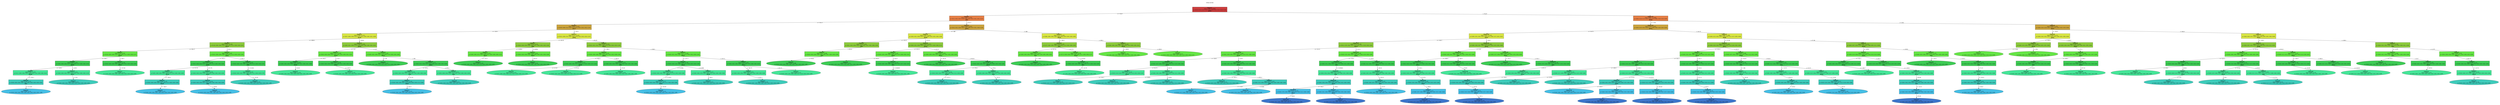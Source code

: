 digraph Tree {
splines=false;
graph [pad=".25", ranksep="0.5", nodesep="1"];
node [shape=rect, style="filled", color="black", fontname="helvetica",fillcolor="white"] ;
edge [fontname="helvetica"] ;
0 [label="mfeat-zernike", shape=plaintext];
0:s -> 1:n [style=invis];   
1 [label=<<b> Class=1 </b> <br/> error: 1.000, n=2000 <br/> p: (0.10, 0.10, 0.10, 0.10, 0.10, 0.10, 0.10, 0.10, 0.10, 0.10) <br/><b>att45</b>>, fillcolor="0.000 0.7 0.800", shape="rect"];
2 [label=<<b> Class=1 </b> <br/> error: 0.844, n=936 <br/> p: (0.21, 0.01, 0.07, 0.19, 0.08, 0.07, 0.15, 0.01, 0.01, 0.21) <br/><b>att6</b>>, fillcolor="0.060 0.7 0.900", shape="rect"];
1:s -> 2:n [label="<= 76.67"] ;
3 [label=<<b> Class=3 </b> <br/> error: 0.820, n=522 <br/> p: (0.05, 0.00, 0.12, 0.32, 0.14, 0.12, 0.07, 0.01, 0.01, 0.14) <br/><b>att37</b>>, fillcolor="0.120 0.7 0.800", shape="rect"];
2:s -> 3:n [label="<= 351.4"] ;
4 [label=<<b> Class=3 </b> <br/> error: 0.596, n=315 <br/> p: (0.07, 0.00, 0.00, 0.53, 0.21, 0.01, 0.09, 0.00, 0.01, 0.09) <br/><b>att36</b>>, fillcolor="0.180 0.7 0.900", shape="rect"];
3:s -> 4:n [label="<= 139.3"] ;
5 [label=<<b> Class=4 </b> <br/> error: 0.707, n=116 <br/> p: (0.18, 0.00, 0.00, 0.16, 0.28, 0.02, 0.12, 0.00, 0.00, 0.23) <br/><b>att33</b>>, fillcolor="0.240 0.7 0.800", shape="rect"];
4:s -> 5:n [label="<= 309.8"] ;
6 [label=<<b> Class=1 </b> <br/> error: 0.570, n=55 <br/> p: (0.36, 0.00, 0.00, 0.25, 0.00, 0.00, 0.11, 0.00, 0.00, 0.27) <br/><b>att19</b>>, fillcolor="0.300 0.7 0.900", shape="rect"];
5:s -> 6:n [label="<= 90.17"] ;
7 [label=<<b> Class=9 </b> <br/> error: 0.509, n=35 <br/> p: (0.06, 0.00, 0.00, 0.37, 0.00, 0.00, 0.14, 0.00, 0.00, 0.43) <br/><b>att29</b>>, fillcolor="0.360 0.7 0.800", shape="rect"];
6:s -> 7:n [label="<= 194.7"] ;
8 [label=<<b> Class=9 </b> <br/> error: 0.382, n=19 <br/> p: (0.11, 0.00, 0.00, 0.00, 0.00, 0.00, 0.26, 0.00, 0.00, 0.63) <br/><b>att28</b>>, fillcolor="0.420 0.7 0.900", shape="rect"];
7:s -> 8:n [label="<= 129.5"] ;
9 [label=<<b> Class=9 </b> <br/> error: 0.118, n=13 <br/> p: (0.08, 0.00, 0.00, 0.00, 0.00, 0.00, 0.00, 0.00, 0.00, 0.92) <br/><b>att1</b>>, fillcolor="0.480 0.7 0.800", shape="rect"];
8:s -> 9:n [label="<= 192.1"] ;
10 [label=<<b> Class=9 </b> <br/> error: 0.000, n=12 <br/> p: (0.00, 0.00, 0.00, 0.00, 0.00, 0.00, 0.00, 0.00, 0.00, 1.00) >, fillcolor="0.540 0.7 0.900", shape="oval"];
9:s -> 10:n [label="<= 0.1329"] ;
11 [label=<<b> Class=3 </b> <br/> error: 0.210, n=16 <br/> p: (0.00, 0.00, 0.00, 0.81, 0.00, 0.00, 0.00, 0.00, 0.00, 0.19) <br/><b>att27</b>>, fillcolor="0.420 0.7 0.900", shape="rect"];
7:s -> 11:n [label="> 129.5"] ;
12 [label=<<b> Class=3 </b> <br/> error: 0.000, n=13 <br/> p: (0.00, 0.00, 0.00, 1.00, 0.00, 0.00, 0.00, 0.00, 0.00, 0.00) >, fillcolor="0.480 0.7 0.800", shape="oval"];
11:s -> 12:n [label="> 17.82"] ;
13 [label=<<b> Class=1 </b> <br/> error: 0.171, n=20 <br/> p: (0.90, 0.00, 0.00, 0.05, 0.00, 0.00, 0.05, 0.00, 0.00, 0.00) <br/><b>att12</b>>, fillcolor="0.360 0.7 0.800", shape="rect"];
6:s -> 13:n [label="> 194.7"] ;
14 [label=<<b> Class=1 </b> <br/> error: 0.000, n=17 <br/> p: (1.00, 0.00, 0.00, 0.00, 0.00, 0.00, 0.00, 0.00, 0.00, 0.00) >, fillcolor="0.420 0.7 0.900", shape="oval"];
13:s -> 14:n [label="<= 87.84"] ;
15 [label=<<b> Class=4 </b> <br/> error: 0.566, n=61 <br/> p: (0.02, 0.00, 0.00, 0.08, 0.54, 0.03, 0.13, 0.00, 0.00, 0.20) <br/><b>att47</b>>, fillcolor="0.300 0.7 0.900", shape="rect"];
5:s -> 15:n [label="> 90.17"] ;
16 [label=<<b> Class=4 </b> <br/> error: 0.453, n=39 <br/> p: (0.03, 0.00, 0.00, 0.13, 0.67, 0.05, 0.13, 0.00, 0.00, 0.00) <br/><b>att46</b>>, fillcolor="0.360 0.7 0.800", shape="rect"];
15:s -> 16:n [label="<= 491.4"] ;
17 [label=<<b> Class=4 </b> <br/> error: 0.438, n=21 <br/> p: (0.05, 0.00, 0.00, 0.00, 0.62, 0.10, 0.24, 0.00, 0.00, 0.00) <br/><b>att19</b>>, fillcolor="0.420 0.7 0.900", shape="rect"];
16:s -> 17:n [label="<= 57.79"] ;
18 [label=<<b> Class=4 </b> <br/> error: 0.261, n=16 <br/> p: (0.06, 0.00, 0.00, 0.00, 0.81, 0.00, 0.12, 0.00, 0.00, 0.00) <br/><b>att18</b>>, fillcolor="0.480 0.7 0.800", shape="rect"];
17:s -> 18:n [label="<= 166.4"] ;
19 [label=<<b> Class=4 </b> <br/> error: 0.000, n=13 <br/> p: (0.00, 0.00, 0.00, 0.00, 1.00, 0.00, 0.00, 0.00, 0.00, 0.00) >, fillcolor="0.540 0.7 0.900", shape="oval"];
18:s -> 19:n [label="<= 160.7"] ;
20 [label=<<b> Class=4 </b> <br/> error: 0.257, n=18 <br/> p: (0.00, 0.00, 0.00, 0.28, 0.72, 0.00, 0.00, 0.00, 0.00, 0.00) <br/><b>att47</b>>, fillcolor="0.420 0.7 0.900", shape="rect"];
16:s -> 20:n [label="> 57.79"] ;
21 [label=<<b> Class=4 </b> <br/> error: 0.112, n=14 <br/> p: (0.00, 0.00, 0.00, 0.07, 0.93, 0.00, 0.00, 0.00, 0.00, 0.00) <br/><b>att6</b>>, fillcolor="0.480 0.7 0.800", shape="rect"];
20:s -> 21:n [label="> 418.1"] ;
22 [label=<<b> Class=4 </b> <br/> error: 0.000, n=13 <br/> p: (0.00, 0.00, 0.00, 0.00, 1.00, 0.00, 0.00, 0.00, 0.00, 0.00) >, fillcolor="0.540 0.7 0.900", shape="oval"];
21:s -> 22:n [label="> 229.8"] ;
23 [label=<<b> Class=9 </b> <br/> error: 0.420, n=22 <br/> p: (0.00, 0.00, 0.00, 0.00, 0.32, 0.00, 0.14, 0.00, 0.00, 0.55) <br/><b>att8</b>>, fillcolor="0.360 0.7 0.800", shape="rect"];
15:s -> 23:n [label="> 491.4"] ;
24 [label=<<b> Class=9 </b> <br/> error: 0.226, n=14 <br/> p: (0.00, 0.00, 0.00, 0.00, 0.00, 0.00, 0.21, 0.00, 0.00, 0.79) <br/><b>att3</b>>, fillcolor="0.420 0.7 0.900", shape="rect"];
23:s -> 24:n [label="<= 0.1021"] ;
25 [label=<<b> Class=9 </b> <br/> error: 0.000, n=10 <br/> p: (0.00, 0.00, 0.00, 0.00, 0.00, 0.00, 0.00, 0.00, 0.00, 1.00) >, fillcolor="0.480 0.7 0.800", shape="oval"];
24:s -> 25:n [label="<= 20.49"] ;
26 [label=<<b> Class=3 </b> <br/> error: 0.360, n=199 <br/> p: (0.00, 0.01, 0.00, 0.74, 0.16, 0.00, 0.08, 0.00, 0.02, 0.01) <br/><b>att24</b>>, fillcolor="0.240 0.7 0.800", shape="rect"];
4:s -> 26:n [label="> 309.8"] ;
27 [label=<<b> Class=3 </b> <br/> error: 0.155, n=145 <br/> p: (0.00, 0.00, 0.00, 0.92, 0.03, 0.00, 0.03, 0.00, 0.01, 0.01) <br/><b>att19</b>>, fillcolor="0.300 0.7 0.900", shape="rect"];
26:s -> 27:n [label="<= 137"] ;
28 [label=<<b> Class=3 </b> <br/> error: 0.040, n=127 <br/> p: (0.00, 0.00, 0.00, 0.98, 0.00, 0.00, 0.01, 0.00, 0.01, 0.00) <br/><b>att29</b>>, fillcolor="0.360 0.7 0.800", shape="rect"];
27:s -> 28:n [label="<= 142.7"] ;
29 [label=<<b> Class=3 </b> <br/> error: 0.000, n=125 <br/> p: (0.00, 0.00, 0.00, 1.00, 0.00, 0.00, 0.00, 0.00, 0.00, 0.00) >, fillcolor="0.420 0.7 0.900", shape="oval"];
28:s -> 29:n [label="> 9.633"] ;
30 [label=<<b> Class=3 </b> <br/> error: 0.511, n=18 <br/> p: (0.00, 0.00, 0.00, 0.50, 0.22, 0.00, 0.22, 0.00, 0.00, 0.06) <br/><b>att43</b>>, fillcolor="0.360 0.7 0.800", shape="rect"];
27:s -> 30:n [label="> 142.7"] ;
31 [label=<<b> Class=3 </b> <br/> error: 0.217, n=10 <br/> p: (0.00, 0.00, 0.00, 0.80, 0.20, 0.00, 0.00, 0.00, 0.00, 0.00) >, fillcolor="0.420 0.7 0.900", shape="oval"];
30:s -> 31:n [label="<= 325.9"] ;
32 [label=<<b> Class=4 </b> <br/> error: 0.518, n=54 <br/> p: (0.00, 0.02, 0.00, 0.24, 0.52, 0.00, 0.19, 0.00, 0.04, 0.00) <br/><b>att12</b>>, fillcolor="0.300 0.7 0.900", shape="rect"];
26:s -> 32:n [label="> 137"] ;
33 [label=<<b> Class=6 </b> <br/> error: 0.435, n=17 <br/> p: (0.00, 0.00, 0.00, 0.18, 0.29, 0.00, 0.53, 0.00, 0.00, 0.00) >, fillcolor="0.360 0.7 0.800", shape="oval"];
32:s -> 33:n [label="<= 98"] ;
34 [label=<<b> Class=4 </b> <br/> error: 0.435, n=37 <br/> p: (0.00, 0.03, 0.00, 0.27, 0.62, 0.00, 0.03, 0.00, 0.05, 0.00) <br/><b>att43</b>>, fillcolor="0.360 0.7 0.800", shape="rect"];
32:s -> 34:n [label="> 98"] ;
35 [label=<<b> Class=4 </b> <br/> error: 0.461, n=24 <br/> p: (0.00, 0.00, 0.00, 0.42, 0.46, 0.00, 0.04, 0.00, 0.08, 0.00) <br/><b>att4</b>>, fillcolor="0.420 0.7 0.900", shape="rect"];
34:s -> 35:n [label="<= 375.1"] ;
36 [label=<<b> Class=3 </b> <br/> error: 0.452, n=16 <br/> p: (0.00, 0.00, 0.00, 0.62, 0.19, 0.00, 0.06, 0.00, 0.12, 0.00) <br/><b>att42</b>>, fillcolor="0.480 0.7 0.800", shape="rect"];
35:s -> 36:n [label="> 43.76"] ;
37 [label=<<b> Class=3 </b> <br/> error: 0.246, n=12 <br/> p: (0.00, 0.00, 0.00, 0.83, 0.00, 0.00, 0.08, 0.00, 0.08, 0.00) >, fillcolor="0.540 0.7 0.900", shape="oval"];
36:s -> 37:n [label="> 224.3"] ;
38 [label=<<b> Class=4 </b> <br/> error: 0.118, n=13 <br/> p: (0.00, 0.08, 0.00, 0.00, 0.92, 0.00, 0.00, 0.00, 0.00, 0.00) <br/><b>att2</b>>, fillcolor="0.420 0.7 0.900", shape="rect"];
34:s -> 38:n [label="> 375.1"] ;
39 [label=<<b> Class=4 </b> <br/> error: 0.000, n=12 <br/> p: (0.00, 0.00, 0.00, 0.00, 1.00, 0.00, 0.00, 0.00, 0.00, 0.00) >, fillcolor="0.480 0.7 0.800", shape="oval"];
38:s -> 39:n [label="> 0.4613"] ;
40 [label=<<b> Class=2 </b> <br/> error: 0.711, n=207 <br/> p: (0.01, 0.00, 0.31, 0.01, 0.05, 0.30, 0.03, 0.02, 0.02, 0.23) <br/><b>att46</b>>, fillcolor="0.180 0.7 0.900", shape="rect"];
3:s -> 40:n [label="> 139.3"] ;
41 [label=<<b> Class=5 </b> <br/> error: 0.244, n=54 <br/> p: (0.00, 0.00, 0.04, 0.00, 0.02, 0.87, 0.00, 0.04, 0.00, 0.04) <br/><b>att8</b>>, fillcolor="0.240 0.7 0.800", shape="rect"];
40:s -> 41:n [label="<= 40.29"] ;
42 [label=<<b> Class=5 </b> <br/> error: 0.566, n=13 <br/> p: (0.00, 0.00, 0.15, 0.00, 0.08, 0.54, 0.00, 0.08, 0.00, 0.15) <br/><b>att12</b>>, fillcolor="0.300 0.7 0.900", shape="rect"];
41:s -> 42:n [label="<= 0.0816"] ;
43 [label=<<b> Class=5 </b> <br/> error: 0.348, n=10 <br/> p: (0.00, 0.00, 0.00, 0.00, 0.10, 0.70, 0.00, 0.00, 0.00, 0.20) >, fillcolor="0.360 0.7 0.800", shape="oval"];
42:s -> 43:n [label="<= 215.7"] ;
44 [label=<<b> Class=5 </b> <br/> error: 0.050, n=41 <br/> p: (0.00, 0.00, 0.00, 0.00, 0.00, 0.98, 0.00, 0.02, 0.00, 0.00) <br/><b>att23</b>>, fillcolor="0.300 0.7 0.900", shape="rect"];
41:s -> 44:n [label="> 0.0816"] ;
45 [label=<<b> Class=5 </b> <br/> error: 0.000, n=35 <br/> p: (0.00, 0.00, 0.00, 0.00, 0.00, 1.00, 0.00, 0.00, 0.00, 0.00) >, fillcolor="0.360 0.7 0.800", shape="oval"];
44:s -> 45:n [label="> 96.31"] ;
46 [label=<<b> Class=2 </b> <br/> error: 0.704, n=153 <br/> p: (0.02, 0.01, 0.41, 0.02, 0.06, 0.10, 0.05, 0.02, 0.03, 0.29) <br/><b>att37</b>>, fillcolor="0.240 0.7 0.800", shape="rect"];
40:s -> 46:n [label="> 40.29"] ;
47 [label=<<b> Class=9 </b> <br/> error: 0.633, n=52 <br/> p: (0.06, 0.00, 0.00, 0.06, 0.15, 0.06, 0.02, 0.02, 0.08, 0.56) <br/><b>att43</b>>, fillcolor="0.300 0.7 0.900", shape="rect"];
46:s -> 47:n [label="<= 196.5"] ;
48 [label=<<b> Class=4 </b> <br/> error: 0.749, n=27 <br/> p: (0.04, 0.00, 0.00, 0.11, 0.30, 0.11, 0.04, 0.00, 0.15, 0.26) <br/><b>att39</b>>, fillcolor="0.360 0.7 0.800", shape="rect"];
47:s -> 48:n [label="<= 465.9"] ;
49 [label=<<b> Class=9 </b> <br/> error: 0.578, n=14 <br/> p: (0.07, 0.00, 0.00, 0.00, 0.21, 0.07, 0.00, 0.00, 0.14, 0.50) >, fillcolor="0.420 0.7 0.900", shape="oval"];
48:s -> 49:n [label="<= 27.43"] ;
50 [label=<<b> Class=4 </b> <br/> error: 0.642, n=13 <br/> p: (0.00, 0.00, 0.00, 0.23, 0.38, 0.15, 0.08, 0.00, 0.15, 0.00) >, fillcolor="0.420 0.7 0.900", shape="oval"];
48:s -> 50:n [label="> 27.43"] ;
51 [label=<<b> Class=9 </b> <br/> error: 0.193, n=25 <br/> p: (0.08, 0.00, 0.00, 0.00, 0.00, 0.00, 0.00, 0.04, 0.00, 0.88) <br/><b>att5</b>>, fillcolor="0.360 0.7 0.800", shape="rect"];
47:s -> 51:n [label="> 465.9"] ;
52 [label=<<b> Class=9 </b> <br/> error: 0.000, n=20 <br/> p: (0.00, 0.00, 0.00, 0.00, 0.00, 0.00, 0.00, 0.00, 0.00, 1.00) >, fillcolor="0.420 0.7 0.900", shape="oval"];
51:s -> 52:n [label="> 35.03"] ;
53 [label=<<b> Class=2 </b> <br/> error: 0.511, n=101 <br/> p: (0.00, 0.01, 0.62, 0.00, 0.01, 0.12, 0.06, 0.02, 0.00, 0.16) <br/><b>att37</b>>, fillcolor="0.300 0.7 0.900", shape="rect"];
46:s -> 53:n [label="> 196.5"] ;
54 [label=<<b> Class=9 </b> <br/> error: 0.645, n=39 <br/> p: (0.00, 0.00, 0.26, 0.00, 0.03, 0.21, 0.08, 0.05, 0.00, 0.38) <br/><b>att14</b>>, fillcolor="0.360 0.7 0.800", shape="rect"];
53:s -> 54:n [label="<= 257.3"] ;
55 [label=<<b> Class=9 </b> <br/> error: 0.410, n=22 <br/> p: (0.00, 0.00, 0.00, 0.00, 0.00, 0.14, 0.14, 0.05, 0.00, 0.68) <br/><b>att14</b>>, fillcolor="0.420 0.7 0.900", shape="rect"];
54:s -> 55:n [label="<= 0.2466"] ;
56 [label=<<b> Class=9 </b> <br/> error: 0.157, n=17 <br/> p: (0.00, 0.00, 0.00, 0.00, 0.00, 0.00, 0.12, 0.00, 0.00, 0.88) <br/><b>att45</b>>, fillcolor="0.480 0.7 0.800", shape="rect"];
55:s -> 56:n [label="<= 0.1457"] ;
57 [label=<<b> Class=9 </b> <br/> error: 0.000, n=15 <br/> p: (0.00, 0.00, 0.00, 0.00, 0.00, 0.00, 0.00, 0.00, 0.00, 1.00) >, fillcolor="0.540 0.7 0.900", shape="oval"];
56:s -> 57:n [label="<= 60.94"] ;
58 [label=<<b> Class=2 </b> <br/> error: 0.437, n=17 <br/> p: (0.00, 0.00, 0.59, 0.00, 0.06, 0.29, 0.00, 0.06, 0.00, 0.00) <br/><b>att36</b>>, fillcolor="0.420 0.7 0.900", shape="rect"];
54:s -> 58:n [label="> 0.2466"] ;
59 [label=<<b> Class=2 </b> <br/> error: 0.132, n=11 <br/> p: (0.00, 0.00, 0.91, 0.00, 0.09, 0.00, 0.00, 0.00, 0.00, 0.00) >, fillcolor="0.480 0.7 0.800", shape="oval"];
58:s -> 59:n [label="> 266.1"] ;
60 [label=<<b> Class=2 </b> <br/> error: 0.256, n=62 <br/> p: (0.00, 0.02, 0.85, 0.00, 0.00, 0.06, 0.05, 0.00, 0.00, 0.02) <br/><b>att13</b>>, fillcolor="0.360 0.7 0.800", shape="rect"];
53:s -> 60:n [label="> 257.3"] ;
61 [label=<<b> Class=2 </b> <br/> error: 0.084, n=51 <br/> p: (0.00, 0.00, 0.96, 0.00, 0.00, 0.02, 0.02, 0.00, 0.00, 0.00) <br/><b>att43</b>>, fillcolor="0.420 0.7 0.900", shape="rect"];
60:s -> 61:n [label="<= 83.73"] ;
62 [label=<<b> Class=2 </b> <br/> error: 0.000, n=45 <br/> p: (0.00, 0.00, 1.00, 0.00, 0.00, 0.00, 0.00, 0.00, 0.00, 0.00) >, fillcolor="0.480 0.7 0.800", shape="oval"];
61:s -> 62:n [label="> 491.3"] ;
63 [label=<<b> Class=2 </b> <br/> error: 0.638, n=11 <br/> p: (0.00, 0.09, 0.36, 0.00, 0.00, 0.27, 0.18, 0.00, 0.00, 0.09) >, fillcolor="0.420 0.7 0.900", shape="oval"];
60:s -> 63:n [label="> 83.73"] ;
64 [label=<<b> Class=1 </b> <br/> error: 0.550, n=414 <br/> p: (0.42, 0.01, 0.00, 0.01, 0.00, 0.00, 0.24, 0.01, 0.00, 0.29) <br/><b>att19</b>>, fillcolor="0.120 0.7 0.800", shape="rect"];
2:s -> 64:n [label="> 351.4"] ;
65 [label=<<b> Class=9 </b> <br/> error: 0.465, n=212 <br/> p: (0.00, 0.01, 0.00, 0.03, 0.01, 0.00, 0.43, 0.03, 0.00, 0.48) <br/><b>att28</b>>, fillcolor="0.180 0.7 0.900", shape="rect"];
64:s -> 65:n [label="<= 188"] ;
66 [label=<<b> Class=9 </b> <br/> error: 0.139, n=95 <br/> p: (0.01, 0.02, 0.00, 0.00, 0.00, 0.00, 0.01, 0.02, 0.00, 0.94) <br/><b>att5</b>>, fillcolor="0.240 0.7 0.800", shape="rect"];
65:s -> 66:n [label="<= 151.9"] ;
67 [label=<<b> Class=9 </b> <br/> error: 0.027, n=89 <br/> p: (0.00, 0.00, 0.00, 0.00, 0.00, 0.00, 0.01, 0.00, 0.00, 0.99) <br/><b>att5</b>>, fillcolor="0.300 0.7 0.900", shape="rect"];
66:s -> 67:n [label="> 58.52"] ;
68 [label=<<b> Class=9 </b> <br/> error: 0.000, n=88 <br/> p: (0.00, 0.00, 0.00, 0.00, 0.00, 0.00, 0.00, 0.00, 0.00, 1.00) >, fillcolor="0.360 0.7 0.800", shape="oval"];
67:s -> 68:n [label="> 74.46"] ;
69 [label=<<b> Class=6 </b> <br/> error: 0.376, n=117 <br/> p: (0.00, 0.01, 0.00, 0.05, 0.02, 0.01, 0.77, 0.03, 0.00, 0.11) <br/><b>att18</b>>, fillcolor="0.240 0.7 0.800", shape="rect"];
65:s -> 69:n [label="> 151.9"] ;
70 [label=<<b> Class=9 </b> <br/> error: 0.584, n=25 <br/> p: (0.00, 0.04, 0.00, 0.04, 0.08, 0.00, 0.24, 0.08, 0.00, 0.52) <br/><b>att43</b>>, fillcolor="0.300 0.7 0.900", shape="rect"];
69:s -> 70:n [label="<= 221.9"] ;
71 [label=<<b> Class=6 </b> <br/> error: 0.562, n=11 <br/> p: (0.00, 0.09, 0.00, 0.09, 0.18, 0.00, 0.55, 0.09, 0.00, 0.00) >, fillcolor="0.360 0.7 0.800", shape="oval"];
70:s -> 71:n [label="<= 432.6"] ;
72 [label=<<b> Class=9 </b> <br/> error: 0.112, n=14 <br/> p: (0.00, 0.00, 0.00, 0.00, 0.00, 0.00, 0.00, 0.07, 0.00, 0.93) <br/><b>att1</b>>, fillcolor="0.360 0.7 0.800", shape="rect"];
70:s -> 72:n [label="> 432.6"] ;
73 [label=<<b> Class=9 </b> <br/> error: 0.000, n=13 <br/> p: (0.00, 0.00, 0.00, 0.00, 0.00, 0.00, 0.00, 0.00, 0.00, 1.00) >, fillcolor="0.420 0.7 0.900", shape="oval"];
72:s -> 73:n [label="<= 0.08285"] ;
74 [label=<<b> Class=6 </b> <br/> error: 0.162, n=92 <br/> p: (0.00, 0.00, 0.00, 0.05, 0.00, 0.01, 0.91, 0.02, 0.00, 0.00) <br/><b>att12</b>>, fillcolor="0.300 0.7 0.900", shape="rect"];
69:s -> 74:n [label="> 221.9"] ;
75 [label=<<b> Class=6 </b> <br/> error: 0.000, n=52 <br/> p: (0.00, 0.00, 0.00, 0.00, 0.00, 0.00, 1.00, 0.00, 0.00, 0.00) >, fillcolor="0.360 0.7 0.800", shape="oval"];
74:s -> 75:n [label="<= 58.16"] ;
76 [label=<<b> Class=6 </b> <br/> error: 0.296, n=40 <br/> p: (0.00, 0.00, 0.00, 0.12, 0.00, 0.03, 0.80, 0.05, 0.00, 0.00) <br/><b>att18</b>>, fillcolor="0.360 0.7 0.800", shape="rect"];
74:s -> 76:n [label="> 58.16"] ;
77 [label=<<b> Class=6 </b> <br/> error: 0.411, n=16 <br/> p: (0.00, 0.00, 0.00, 0.31, 0.00, 0.00, 0.56, 0.12, 0.00, 0.00) <br/><b>att28</b>>, fillcolor="0.420 0.7 0.900", shape="rect"];
76:s -> 77:n [label="<= 276.1"] ;
78 [label=<<b> Class=6 </b> <br/> error: 0.206, n=11 <br/> p: (0.00, 0.00, 0.00, 0.00, 0.00, 0.00, 0.82, 0.18, 0.00, 0.00) >, fillcolor="0.480 0.7 0.800", shape="oval"];
77:s -> 78:n [label="<= 227.3"] ;
79 [label=<<b> Class=6 </b> <br/> error: 0.075, n=24 <br/> p: (0.00, 0.00, 0.00, 0.00, 0.00, 0.04, 0.96, 0.00, 0.00, 0.00) <br/><b>att6</b>>, fillcolor="0.420 0.7 0.900", shape="rect"];
76:s -> 79:n [label="> 276.1"] ;
80 [label=<<b> Class=6 </b> <br/> error: 0.000, n=23 <br/> p: (0.00, 0.00, 0.00, 0.00, 0.00, 0.00, 1.00, 0.00, 0.00, 0.00) >, fillcolor="0.480 0.7 0.800", shape="oval"];
79:s -> 80:n [label="> 357.4"] ;
81 [label=<<b> Class=1 </b> <br/> error: 0.213, n=202 <br/> p: (0.86, 0.00, 0.00, 0.00, 0.00, 0.00, 0.04, 0.00, 0.00, 0.09) <br/><b>att29</b>>, fillcolor="0.180 0.7 0.900", shape="rect"];
64:s -> 81:n [label="> 188"] ;
82 [label=<<b> Class=9 </b> <br/> error: 0.433, n=35 <br/> p: (0.37, 0.00, 0.00, 0.00, 0.00, 0.00, 0.14, 0.00, 0.00, 0.49) <br/><b>att7</b>>, fillcolor="0.240 0.7 0.800", shape="rect"];
81:s -> 82:n [label="<= 300.2"] ;
83 [label=<<b> Class=9 </b> <br/> error: 0.202, n=17 <br/> p: (0.00, 0.00, 0.00, 0.00, 0.00, 0.00, 0.18, 0.00, 0.00, 0.82) <br/><b>att2</b>>, fillcolor="0.300 0.7 0.900", shape="rect"];
82:s -> 83:n [label="<= 87.35"] ;
84 [label=<<b> Class=9 </b> <br/> error: 0.000, n=14 <br/> p: (0.00, 0.00, 0.00, 0.00, 0.00, 0.00, 0.00, 0.00, 0.00, 1.00) >, fillcolor="0.360 0.7 0.800", shape="oval"];
83:s -> 84:n [label="<= 1.909"] ;
85 [label=<<b> Class=1 </b> <br/> error: 0.338, n=18 <br/> p: (0.72, 0.00, 0.00, 0.00, 0.00, 0.00, 0.11, 0.00, 0.00, 0.17) <br/><b>att34</b>>, fillcolor="0.300 0.7 0.900", shape="rect"];
82:s -> 85:n [label="> 87.35"] ;
86 [label=<<b> Class=1 </b> <br/> error: 0.178, n=14 <br/> p: (0.86, 0.00, 0.00, 0.00, 0.00, 0.00, 0.14, 0.00, 0.00, 0.00) <br/><b>att3</b>>, fillcolor="0.360 0.7 0.800", shape="rect"];
85:s -> 86:n [label="> 0.9191"] ;
87 [label=<<b> Class=1 </b> <br/> error: 0.000, n=12 <br/> p: (1.00, 0.00, 0.00, 0.00, 0.00, 0.00, 0.00, 0.00, 0.00, 0.00) >, fillcolor="0.420 0.7 0.900", shape="oval"];
86:s -> 87:n [label="<= 23.79"] ;
88 [label=<<b> Class=1 </b> <br/> error: 0.077, n=167 <br/> p: (0.96, 0.00, 0.00, 0.00, 0.00, 0.00, 0.02, 0.00, 0.00, 0.01) <br/><b>att24</b>>, fillcolor="0.240 0.7 0.800", shape="rect"];
81:s -> 88:n [label="> 300.2"] ;
89 [label=<<b> Class=1 </b> <br/> error: 0.000, n=150 <br/> p: (1.00, 0.00, 0.00, 0.00, 0.00, 0.00, 0.00, 0.00, 0.00, 0.00) >, fillcolor="0.300 0.7 0.900", shape="oval"];
88:s -> 89:n [label="<= 109.8"] ;
90 [label=<<b> Class=1 </b> <br/> error: 0.380, n=17 <br/> p: (0.65, 0.00, 0.00, 0.00, 0.00, 0.00, 0.24, 0.00, 0.00, 0.12) >, fillcolor="0.300 0.7 0.900", shape="oval"];
88:s -> 90:n [label="> 109.8"] ;
91 [label=<<b> Class=10 </b> <br/> error: 0.862, n=1064 <br/> p: (0.00, 0.18, 0.13, 0.02, 0.12, 0.13, 0.06, 0.18, 0.18, 0.00) <br/><b>att38</b>>, fillcolor="0.060 0.7 0.900", shape="rect"];
1:s -> 91:n [label="> 76.67"] ;
92 [label=<<b> Class=10 </b> <br/> error: 0.774, n=633 <br/> p: (0.00, 0.29, 0.02, 0.03, 0.17, 0.08, 0.08, 0.28, 0.04, 0.00) <br/><b>att35</b>>, fillcolor="0.120 0.7 0.800", shape="rect"];
91:s -> 92:n [label="<= 5.361"] ;
93 [label=<<b> Class=10 </b> <br/> error: 0.631, n=333 <br/> p: (0.00, 0.41, 0.02, 0.03, 0.06, 0.01, 0.06, 0.37, 0.03, 0.01) <br/><b>att45</b>>, fillcolor="0.180 0.7 0.900", shape="rect"];
92:s -> 93:n [label="<= 34.75"] ;
94 [label=<<b> Class=10 </b> <br/> error: 0.711, n=150 <br/> p: (0.01, 0.35, 0.02, 0.07, 0.12, 0.01, 0.11, 0.30, 0.00, 0.02) <br/><b>att33</b>>, fillcolor="0.240 0.7 0.800", shape="rect"];
93:s -> 94:n [label="<= 126.7"] ;
95 [label=<<b> Class=10 </b> <br/> error: 0.662, n=85 <br/> p: (0.01, 0.34, 0.02, 0.09, 0.00, 0.00, 0.19, 0.31, 0.00, 0.04) <br/><b>att24</b>>, fillcolor="0.300 0.7 0.900", shape="rect"];
94:s -> 95:n [label="<= 111.4"] ;
96 [label=<<b> Class=6 </b> <br/> error: 0.725, n=49 <br/> p: (0.02, 0.27, 0.04, 0.16, 0.00, 0.00, 0.31, 0.14, 0.00, 0.06) <br/><b>att45</b>>, fillcolor="0.360 0.7 0.800", shape="rect"];
95:s -> 96:n [label="<= 139.5"] ;
97 [label=<<b> Class=3 </b> <br/> error: 0.761, n=21 <br/> p: (0.05, 0.14, 0.10, 0.33, 0.00, 0.00, 0.19, 0.05, 0.00, 0.14) <br/><b>att19</b>>, fillcolor="0.420 0.7 0.900", shape="rect"];
96:s -> 97:n [label="<= 92.75"] ;
98 [label=<<b> Class=3 </b> <br/> error: 0.606, n=15 <br/> p: (0.00, 0.20, 0.13, 0.47, 0.00, 0.00, 0.00, 0.07, 0.00, 0.13) >, fillcolor="0.480 0.7 0.800", shape="oval"];
97:s -> 98:n [label="<= 116.7"] ;
99 [label=<<b> Class=6 </b> <br/> error: 0.514, n=28 <br/> p: (0.00, 0.36, 0.00, 0.04, 0.00, 0.00, 0.39, 0.21, 0.00, 0.00) <br/><b>att3</b>>, fillcolor="0.420 0.7 0.900", shape="rect"];
96:s -> 99:n [label="> 92.75"] ;
100 [label=<<b> Class=10 </b> <br/> error: 0.292, n=10 <br/> p: (0.00, 0.60, 0.00, 0.00, 0.00, 0.00, 0.00, 0.40, 0.00, 0.00) >, fillcolor="0.480 0.7 0.800", shape="oval"];
99:s -> 100:n [label="<= 9.852"] ;
101 [label=<<b> Class=6 </b> <br/> error: 0.452, n=18 <br/> p: (0.00, 0.22, 0.00, 0.06, 0.00, 0.00, 0.61, 0.11, 0.00, 0.00) >, fillcolor="0.480 0.7 0.800", shape="oval"];
99:s -> 101:n [label="> 9.852"] ;
102 [label=<<b> Class=7 </b> <br/> error: 0.346, n=36 <br/> p: (0.00, 0.44, 0.00, 0.00, 0.00, 0.00, 0.03, 0.53, 0.00, 0.00) <br/><b>att10</b>>, fillcolor="0.360 0.7 0.800", shape="rect"];
95:s -> 102:n [label="> 139.5"] ;
103 [label=<<b> Class=7 </b> <br/> error: 0.299, n=35 <br/> p: (0.00, 0.46, 0.00, 0.00, 0.00, 0.00, 0.00, 0.54, 0.00, 0.00) <br/><b>att6</b>>, fillcolor="0.420 0.7 0.900", shape="rect"];
102:s -> 103:n [label="> 8.122"] ;
104 [label=<<b> Class=10 </b> <br/> error: 0.268, n=13 <br/> p: (0.00, 0.69, 0.00, 0.00, 0.00, 0.00, 0.00, 0.31, 0.00, 0.00) >, fillcolor="0.480 0.7 0.800", shape="oval"];
103:s -> 104:n [label="<= 301.2"] ;
105 [label=<<b> Class=7 </b> <br/> error: 0.272, n=22 <br/> p: (0.00, 0.32, 0.00, 0.00, 0.00, 0.00, 0.00, 0.68, 0.00, 0.00) <br/><b>att9</b>>, fillcolor="0.480 0.7 0.800", shape="rect"];
103:s -> 105:n [label="> 301.2"] ;
106 [label=<<b> Class=7 </b> <br/> error: 0.196, n=12 <br/> p: (0.00, 0.17, 0.00, 0.00, 0.00, 0.00, 0.00, 0.83, 0.00, 0.00) >, fillcolor="0.540 0.7 0.900", shape="oval"];
105:s -> 106:n [label="<= 2.026"] ;
107 [label=<<b> Class=10 </b> <br/> error: 0.301, n=10 <br/> p: (0.00, 0.50, 0.00, 0.00, 0.00, 0.00, 0.00, 0.50, 0.00, 0.00) >, fillcolor="0.540 0.7 0.900", shape="oval"];
105:s -> 107:n [label="> 2.026"] ;
108 [label=<<b> Class=10 </b> <br/> error: 0.588, n=65 <br/> p: (0.00, 0.35, 0.02, 0.05, 0.28, 0.02, 0.00, 0.29, 0.00, 0.00) <br/><b>att42</b>>, fillcolor="0.300 0.7 0.900", shape="rect"];
94:s -> 108:n [label="> 111.4"] ;
109 [label=<<b> Class=10 </b> <br/> error: 0.414, n=39 <br/> p: (0.00, 0.51, 0.00, 0.00, 0.05, 0.03, 0.00, 0.41, 0.00, 0.00) <br/><b>att1</b>>, fillcolor="0.360 0.7 0.800", shape="rect"];
108:s -> 109:n [label="<= 178.4"] ;
110 [label=<<b> Class=10 </b> <br/> error: 0.347, n=32 <br/> p: (0.00, 0.56, 0.00, 0.00, 0.00, 0.03, 0.00, 0.41, 0.00, 0.00) <br/><b>att6</b>>, fillcolor="0.420 0.7 0.900", shape="rect"];
109:s -> 110:n [label="<= 0.04663"] ;
111 [label=<<b> Class=10 </b> <br/> error: 0.295, n=31 <br/> p: (0.00, 0.58, 0.00, 0.00, 0.00, 0.00, 0.00, 0.42, 0.00, 0.00) <br/><b>att33</b>>, fillcolor="0.480 0.7 0.800", shape="rect"];
110:s -> 111:n [label="> 110"] ;
112 [label=<<b> Class=10 </b> <br/> error: 0.226, n=14 <br/> p: (0.00, 0.79, 0.00, 0.00, 0.00, 0.00, 0.00, 0.21, 0.00, 0.00) <br/><b>att37</b>>, fillcolor="0.540 0.7 0.900", shape="rect"];
111:s -> 112:n [label="<= 140.2"] ;
113 [label=<<b> Class=10 </b> <br/> error: 0.132, n=11 <br/> p: (0.00, 0.91, 0.00, 0.00, 0.00, 0.00, 0.00, 0.09, 0.00, 0.00) >, fillcolor="0.600 0.7 0.800", shape="oval"];
112:s -> 113:n [label="> 38.84"] ;
114 [label=<<b> Class=7 </b> <br/> error: 0.294, n=17 <br/> p: (0.00, 0.41, 0.00, 0.00, 0.00, 0.00, 0.00, 0.59, 0.00, 0.00) <br/><b>att35</b>>, fillcolor="0.540 0.7 0.900", shape="rect"];
111:s -> 114:n [label="> 140.2"] ;
115 [label=<<b> Class=7 </b> <br/> error: 0.276, n=15 <br/> p: (0.00, 0.33, 0.00, 0.00, 0.00, 0.00, 0.00, 0.67, 0.00, 0.00) >, fillcolor="0.600 0.7 0.800", shape="oval"];
114:s -> 115:n [label="> 23.11"] ;
116 [label=<<b> Class=4 </b> <br/> error: 0.509, n=26 <br/> p: (0.00, 0.12, 0.04, 0.12, 0.62, 0.00, 0.00, 0.12, 0.00, 0.00) <br/><b>att17</b>>, fillcolor="0.360 0.7 0.800", shape="rect"];
108:s -> 116:n [label="> 178.4"] ;
117 [label=<<b> Class=4 </b> <br/> error: 0.308, n=20 <br/> p: (0.00, 0.05, 0.05, 0.10, 0.80, 0.00, 0.00, 0.00, 0.00, 0.00) <br/><b>att19</b>>, fillcolor="0.420 0.7 0.900", shape="rect"];
116:s -> 117:n [label="> 36.51"] ;
118 [label=<<b> Class=4 </b> <br/> error: 0.106, n=15 <br/> p: (0.00, 0.00, 0.07, 0.00, 0.93, 0.00, 0.00, 0.00, 0.00, 0.00) <br/><b>att3</b>>, fillcolor="0.480 0.7 0.800", shape="rect"];
117:s -> 118:n [label="> 49.19"] ;
119 [label=<<b> Class=4 </b> <br/> error: 0.000, n=14 <br/> p: (0.00, 0.00, 0.00, 0.00, 1.00, 0.00, 0.00, 0.00, 0.00, 0.00) >, fillcolor="0.540 0.7 0.900", shape="oval"];
118:s -> 119:n [label="> 25.57"] ;
120 [label=<<b> Class=10 </b> <br/> error: 0.478, n=183 <br/> p: (0.00, 0.46, 0.01, 0.00, 0.01, 0.02, 0.02, 0.43, 0.05, 0.00) <br/><b>att34</b>>, fillcolor="0.240 0.7 0.800", shape="rect"];
93:s -> 120:n [label="> 126.7"] ;
121 [label=<<b> Class=10 </b> <br/> error: 0.399, n=142 <br/> p: (0.00, 0.49, 0.01, 0.00, 0.00, 0.02, 0.01, 0.46, 0.01, 0.00) <br/><b>att6</b>>, fillcolor="0.300 0.7 0.900", shape="rect"];
120:s -> 121:n [label="<= 2.97"] ;
122 [label=<<b> Class=10 </b> <br/> error: 0.573, n=25 <br/> p: (0.00, 0.40, 0.08, 0.00, 0.00, 0.12, 0.00, 0.36, 0.04, 0.00) <br/><b>att12</b>>, fillcolor="0.360 0.7 0.800", shape="rect"];
121:s -> 122:n [label="<= 180.9"] ;
123 [label=<<b> Class=10 </b> <br/> error: 0.437, n=21 <br/> p: (0.00, 0.48, 0.05, 0.00, 0.00, 0.00, 0.00, 0.43, 0.05, 0.00) <br/><b>att10</b>>, fillcolor="0.420 0.7 0.900", shape="rect"];
122:s -> 123:n [label="> 132.1"] ;
124 [label=<<b> Class=10 </b> <br/> error: 0.372, n=20 <br/> p: (0.00, 0.50, 0.00, 0.00, 0.00, 0.00, 0.00, 0.45, 0.05, 0.00) <br/><b>att47</b>>, fillcolor="0.480 0.7 0.800", shape="rect"];
123:s -> 124:n [label="> 8.373"] ;
125 [label=<<b> Class=7 </b> <br/> error: 0.300, n=17 <br/> p: (0.00, 0.47, 0.00, 0.00, 0.00, 0.00, 0.00, 0.53, 0.00, 0.00) <br/><b>att40</b>>, fillcolor="0.540 0.7 0.900", shape="rect"];
124:s -> 125:n [label="> 408.2"] ;
126 [label=<<b> Class=10 </b> <br/> error: 0.297, n=14 <br/> p: (0.00, 0.57, 0.00, 0.00, 0.00, 0.00, 0.00, 0.43, 0.00, 0.00) >, fillcolor="0.600 0.7 0.800", shape="oval"];
125:s -> 126:n [label="<= 215.4"] ;
127 [label=<<b> Class=10 </b> <br/> error: 0.320, n=117 <br/> p: (0.00, 0.51, 0.00, 0.00, 0.00, 0.00, 0.01, 0.48, 0.00, 0.00) <br/><b>att28</b>>, fillcolor="0.360 0.7 0.800", shape="rect"];
121:s -> 127:n [label="> 180.9"] ;
128 [label=<<b> Class=10 </b> <br/> error: 0.301, n=116 <br/> p: (0.00, 0.52, 0.00, 0.00, 0.00, 0.00, 0.00, 0.48, 0.00, 0.00) >, fillcolor="0.420 0.7 0.900", shape="oval"];
127:s -> 128:n [label="> 78.93"] ;
129 [label=<<b> Class=10 </b> <br/> error: 0.586, n=41 <br/> p: (0.00, 0.37, 0.00, 0.00, 0.05, 0.00, 0.05, 0.34, 0.20, 0.00) <br/><b>att43</b>>, fillcolor="0.300 0.7 0.900", shape="rect"];
120:s -> 129:n [label="> 2.97"] ;
130 [label=<<b> Class=8 </b> <br/> error: 0.402, n=13 <br/> p: (0.00, 0.23, 0.00, 0.00, 0.00, 0.00, 0.00, 0.15, 0.62, 0.00) >, fillcolor="0.360 0.7 0.800", shape="oval"];
129:s -> 130:n [label="<= 353.7"] ;
131 [label=<<b> Class=10 </b> <br/> error: 0.479, n=28 <br/> p: (0.00, 0.43, 0.00, 0.00, 0.07, 0.00, 0.07, 0.43, 0.00, 0.00) <br/><b>att4</b>>, fillcolor="0.360 0.7 0.800", shape="rect"];
129:s -> 131:n [label="> 353.7"] ;
132 [label=<<b> Class=10 </b> <br/> error: 0.396, n=26 <br/> p: (0.00, 0.46, 0.00, 0.00, 0.00, 0.00, 0.08, 0.46, 0.00, 0.00) <br/><b>att37</b>>, fillcolor="0.420 0.7 0.900", shape="rect"];
131:s -> 132:n [label="> 87.17"] ;
133 [label=<<b> Class=10 </b> <br/> error: 0.301, n=24 <br/> p: (0.00, 0.50, 0.00, 0.00, 0.00, 0.00, 0.00, 0.50, 0.00, 0.00) <br/><b>att19</b>>, fillcolor="0.480 0.7 0.800", shape="rect"];
132:s -> 133:n [label="<= 129.7"] ;
134 [label=<<b> Class=7 </b> <br/> error: 0.297, n=21 <br/> p: (0.00, 0.43, 0.00, 0.00, 0.00, 0.00, 0.00, 0.57, 0.00, 0.00) <br/><b>att18</b>>, fillcolor="0.540 0.7 0.900", shape="rect"];
133:s -> 134:n [label="> 34.53"] ;
135 [label=<<b> Class=10 </b> <br/> error: 0.301, n=18 <br/> p: (0.00, 0.50, 0.00, 0.00, 0.00, 0.00, 0.00, 0.50, 0.00, 0.00) >, fillcolor="0.600 0.7 0.800", shape="oval"];
134:s -> 135:n [label="> 107.2"] ;
136 [label=<<b> Class=4 </b> <br/> error: 0.802, n=300 <br/> p: (0.00, 0.15, 0.02, 0.04, 0.29, 0.16, 0.11, 0.17, 0.05, 0.00) <br/><b>att46</b>>, fillcolor="0.180 0.7 0.900", shape="rect"];
92:s -> 136:n [label="> 34.75"] ;
137 [label=<<b> Class=5 </b> <br/> error: 0.733, n=187 <br/> p: (0.00, 0.20, 0.02, 0.00, 0.14, 0.26, 0.13, 0.24, 0.02, 0.00) <br/><b>att17</b>>, fillcolor="0.240 0.7 0.800", shape="rect"];
136:s -> 137:n [label="<= 57.48"] ;
138 [label=<<b> Class=7 </b> <br/> error: 0.644, n=98 <br/> p: (0.00, 0.32, 0.01, 0.00, 0.04, 0.06, 0.20, 0.35, 0.02, 0.00) <br/><b>att33</b>>, fillcolor="0.300 0.7 0.900", shape="rect"];
137:s -> 138:n [label="<= 141.9"] ;
139 [label=<<b> Class=7 </b> <br/> error: 0.501, n=70 <br/> p: (0.00, 0.34, 0.01, 0.00, 0.00, 0.00, 0.29, 0.36, 0.00, 0.00) <br/><b>att45</b>>, fillcolor="0.360 0.7 0.800", shape="rect"];
138:s -> 139:n [label="<= 151.7"] ;
140 [label=<<b> Class=6 </b> <br/> error: 0.482, n=24 <br/> p: (0.00, 0.17, 0.04, 0.00, 0.00, 0.00, 0.54, 0.25, 0.00, 0.00) <br/><b>att17</b>>, fillcolor="0.420 0.7 0.900", shape="rect"];
139:s -> 140:n [label="<= 100.4"] ;
141 [label=<<b> Class=7 </b> <br/> error: 0.469, n=14 <br/> p: (0.00, 0.29, 0.00, 0.00, 0.00, 0.00, 0.29, 0.43, 0.00, 0.00) >, fillcolor="0.480 0.7 0.800", shape="oval"];
140:s -> 141:n [label="<= 115.8"] ;
142 [label=<<b> Class=6 </b> <br/> error: 0.141, n=10 <br/> p: (0.00, 0.00, 0.10, 0.00, 0.00, 0.00, 0.90, 0.00, 0.00, 0.00) >, fillcolor="0.480 0.7 0.800", shape="oval"];
140:s -> 142:n [label="> 115.8"] ;
143 [label=<<b> Class=10 </b> <br/> error: 0.440, n=46 <br/> p: (0.00, 0.43, 0.00, 0.00, 0.00, 0.00, 0.15, 0.41, 0.00, 0.00) <br/><b>att29</b>>, fillcolor="0.420 0.7 0.900", shape="rect"];
139:s -> 143:n [label="> 100.4"] ;
144 [label=<<b> Class=10 </b> <br/> error: 0.281, n=23 <br/> p: (0.00, 0.65, 0.00, 0.00, 0.00, 0.00, 0.00, 0.35, 0.00, 0.00) <br/><b>att45</b>>, fillcolor="0.480 0.7 0.800", shape="rect"];
143:s -> 144:n [label="<= 53.42"] ;
145 [label=<<b> Class=10 </b> <br/> error: 0.141, n=10 <br/> p: (0.00, 0.90, 0.00, 0.00, 0.00, 0.00, 0.00, 0.10, 0.00, 0.00) >, fillcolor="0.540 0.7 0.900", shape="oval"];
144:s -> 145:n [label="<= 120.5"] ;
146 [label=<<b> Class=7 </b> <br/> error: 0.300, n=13 <br/> p: (0.00, 0.46, 0.00, 0.00, 0.00, 0.00, 0.00, 0.54, 0.00, 0.00) <br/><b>att6</b>>, fillcolor="0.540 0.7 0.900", shape="rect"];
144:s -> 146:n [label="> 120.5"] ;
147 [label=<<b> Class=7 </b> <br/> error: 0.285, n=11 <br/> p: (0.00, 0.36, 0.00, 0.00, 0.00, 0.00, 0.00, 0.64, 0.00, 0.00) >, fillcolor="0.600 0.7 0.800", shape="oval"];
146:s -> 147:n [label="> 192.5"] ;
148 [label=<<b> Class=7 </b> <br/> error: 0.455, n=23 <br/> p: (0.00, 0.22, 0.00, 0.00, 0.00, 0.00, 0.30, 0.48, 0.00, 0.00) <br/><b>att32</b>>, fillcolor="0.480 0.7 0.800", shape="rect"];
143:s -> 148:n [label="> 53.42"] ;
149 [label=<<b> Class=7 </b> <br/> error: 0.380, n=14 <br/> p: (0.00, 0.36, 0.00, 0.00, 0.00, 0.00, 0.07, 0.57, 0.00, 0.00) <br/><b>att4</b>>, fillcolor="0.540 0.7 0.900", shape="rect"];
148:s -> 149:n [label="<= 84.69"] ;
150 [label=<<b> Class=7 </b> <br/> error: 0.289, n=13 <br/> p: (0.00, 0.38, 0.00, 0.00, 0.00, 0.00, 0.00, 0.62, 0.00, 0.00) >, fillcolor="0.600 0.7 0.800", shape="oval"];
149:s -> 150:n [label="> 18.3"] ;
151 [label=<<b> Class=7 </b> <br/> error: 0.655, n=28 <br/> p: (0.00, 0.25, 0.00, 0.00, 0.14, 0.21, 0.00, 0.32, 0.07, 0.00) <br/><b>att6</b>>, fillcolor="0.360 0.7 0.800", shape="rect"];
138:s -> 151:n [label="> 151.7"] ;
152 [label=<<b> Class=7 </b> <br/> error: 0.546, n=22 <br/> p: (0.00, 0.32, 0.00, 0.00, 0.18, 0.00, 0.00, 0.41, 0.09, 0.00) <br/><b>att16</b>>, fillcolor="0.420 0.7 0.900", shape="rect"];
151:s -> 152:n [label="> 113.2"] ;
153 [label=<<b> Class=7 </b> <br/> error: 0.416, n=18 <br/> p: (0.00, 0.39, 0.00, 0.00, 0.00, 0.00, 0.00, 0.50, 0.11, 0.00) <br/><b>att43</b>>, fillcolor="0.480 0.7 0.800", shape="rect"];
152:s -> 153:n [label="> 21.73"] ;
154 [label=<<b> Class=10 </b> <br/> error: 0.301, n=14 <br/> p: (0.00, 0.50, 0.00, 0.00, 0.00, 0.00, 0.00, 0.50, 0.00, 0.00) <br/><b>att45</b>>, fillcolor="0.540 0.7 0.900", shape="rect"];
153:s -> 154:n [label="> 352.9"] ;
155 [label=<<b> Class=10 </b> <br/> error: 0.285, n=11 <br/> p: (0.00, 0.64, 0.00, 0.00, 0.00, 0.00, 0.00, 0.36, 0.00, 0.00) >, fillcolor="0.600 0.7 0.800", shape="oval"];
154:s -> 155:n [label="> 121"] ;
156 [label=<<b> Class=5 </b> <br/> error: 0.624, n=89 <br/> p: (0.00, 0.07, 0.02, 0.00, 0.25, 0.47, 0.06, 0.12, 0.01, 0.00) <br/><b>att46</b>>, fillcolor="0.300 0.7 0.900", shape="rect"];
137:s -> 156:n [label="> 141.9"] ;
157 [label=<<b> Class=5 </b> <br/> error: 0.194, n=39 <br/> p: (0.00, 0.00, 0.00, 0.00, 0.00, 0.87, 0.00, 0.10, 0.03, 0.00) <br/><b>att6</b>>, fillcolor="0.360 0.7 0.800", shape="rect"];
156:s -> 157:n [label="<= 46.03"] ;
158 [label=<<b> Class=5 </b> <br/> error: 0.062, n=31 <br/> p: (0.00, 0.00, 0.00, 0.00, 0.00, 0.97, 0.00, 0.03, 0.00, 0.00) <br/><b>att18</b>>, fillcolor="0.420 0.7 0.900", shape="rect"];
157:s -> 158:n [label="<= 186"] ;
159 [label=<<b> Class=5 </b> <br/> error: 0.000, n=30 <br/> p: (0.00, 0.00, 0.00, 0.00, 0.00, 1.00, 0.00, 0.00, 0.00, 0.00) >, fillcolor="0.480 0.7 0.800", shape="oval"];
158:s -> 159:n [label="> 40.49"] ;
160 [label=<<b> Class=4 </b> <br/> error: 0.670, n=50 <br/> p: (0.00, 0.12, 0.04, 0.00, 0.44, 0.16, 0.10, 0.14, 0.00, 0.00) <br/><b>att4</b>>, fillcolor="0.360 0.7 0.800", shape="rect"];
156:s -> 160:n [label="> 46.03"] ;
161 [label=<<b> Class=4 </b> <br/> error: 0.283, n=24 <br/> p: (0.00, 0.00, 0.08, 0.00, 0.79, 0.00, 0.12, 0.00, 0.00, 0.00) <br/><b>att45</b>>, fillcolor="0.420 0.7 0.900", shape="rect"];
160:s -> 161:n [label="<= 73.75"] ;
162 [label=<<b> Class=4 </b> <br/> error: 0.086, n=20 <br/> p: (0.00, 0.00, 0.00, 0.00, 0.95, 0.00, 0.05, 0.00, 0.00, 0.00) <br/><b>att45</b>>, fillcolor="0.480 0.7 0.800", shape="rect"];
161:s -> 162:n [label="> 86.23"] ;
163 [label=<<b> Class=4 </b> <br/> error: 0.000, n=18 <br/> p: (0.00, 0.00, 0.00, 0.00, 1.00, 0.00, 0.00, 0.00, 0.00, 0.00) >, fillcolor="0.540 0.7 0.900", shape="oval"];
162:s -> 163:n [label="> 103.6"] ;
164 [label=<<b> Class=5 </b> <br/> error: 0.652, n=26 <br/> p: (0.00, 0.23, 0.00, 0.00, 0.12, 0.31, 0.08, 0.27, 0.00, 0.00) <br/><b>att44</b>>, fillcolor="0.420 0.7 0.900", shape="rect"];
160:s -> 164:n [label="> 73.75"] ;
165 [label=<<b> Class=5 </b> <br/> error: 0.544, n=17 <br/> p: (0.00, 0.24, 0.00, 0.00, 0.00, 0.47, 0.12, 0.18, 0.00, 0.00) <br/><b>att16</b>>, fillcolor="0.480 0.7 0.800", shape="rect"];
164:s -> 165:n [label="<= 9.918"] ;
166 [label=<<b> Class=5 </b> <br/> error: 0.278, n=10 <br/> p: (0.00, 0.10, 0.00, 0.00, 0.00, 0.80, 0.00, 0.10, 0.00, 0.00) >, fillcolor="0.540 0.7 0.900", shape="oval"];
165:s -> 166:n [label="> 64.21"] ;
167 [label=<<b> Class=4 </b> <br/> error: 0.651, n=113 <br/> p: (0.00, 0.07, 0.04, 0.10, 0.55, 0.01, 0.08, 0.05, 0.11, 0.00) <br/><b>att24</b>>, fillcolor="0.240 0.7 0.800", shape="rect"];
136:s -> 167:n [label="> 57.48"] ;
168 [label=<<b> Class=4 </b> <br/> error: 0.795, n=43 <br/> p: (0.00, 0.14, 0.00, 0.14, 0.26, 0.02, 0.16, 0.14, 0.14, 0.00) <br/><b>att45</b>>, fillcolor="0.300 0.7 0.900", shape="rect"];
167:s -> 168:n [label="<= 149.8"] ;
169 [label=<<b> Class=4 </b> <br/> error: 0.578, n=22 <br/> p: (0.00, 0.00, 0.00, 0.27, 0.36, 0.00, 0.14, 0.00, 0.23, 0.00) <br/><b>att18</b>>, fillcolor="0.360 0.7 0.800", shape="rect"];
168:s -> 169:n [label="<= 102.2"] ;
170 [label=<<b> Class=4 </b> <br/> error: 0.289, n=13 <br/> p: (0.00, 0.00, 0.00, 0.38, 0.62, 0.00, 0.00, 0.00, 0.00, 0.00) >, fillcolor="0.420 0.7 0.900", shape="oval"];
169:s -> 170:n [label="<= 166.7"] ;
171 [label=<<b> Class=10 </b> <br/> error: 0.695, n=21 <br/> p: (0.00, 0.29, 0.00, 0.00, 0.14, 0.05, 0.19, 0.29, 0.05, 0.00) <br/><b>att5</b>>, fillcolor="0.360 0.7 0.800", shape="rect"];
168:s -> 171:n [label="> 102.2"] ;
172 [label=<<b> Class=10 </b> <br/> error: 0.531, n=16 <br/> p: (0.00, 0.38, 0.00, 0.00, 0.00, 0.06, 0.19, 0.38, 0.00, 0.00) <br/><b>att37</b>>, fillcolor="0.420 0.7 0.900", shape="rect"];
171:s -> 172:n [label="<= 134.8"] ;
173 [label=<<b> Class=10 </b> <br/> error: 0.396, n=13 <br/> p: (0.00, 0.46, 0.00, 0.00, 0.00, 0.00, 0.08, 0.46, 0.00, 0.00) <br/><b>att5</b>>, fillcolor="0.480 0.7 0.800", shape="rect"];
172:s -> 173:n [label="> 68.68"] ;
174 [label=<<b> Class=10 </b> <br/> error: 0.301, n=12 <br/> p: (0.00, 0.50, 0.00, 0.00, 0.00, 0.00, 0.00, 0.50, 0.00, 0.00) <br/><b>att12</b>>, fillcolor="0.540 0.7 0.900", shape="rect"];
173:s -> 174:n [label="<= 123.4"] ;
175 [label=<<b> Class=7 </b> <br/> error: 0.292, n=10 <br/> p: (0.00, 0.40, 0.00, 0.00, 0.00, 0.00, 0.00, 0.60, 0.00, 0.00) >, fillcolor="0.600 0.7 0.800", shape="oval"];
174:s -> 175:n [label="> 85.85"] ;
176 [label=<<b> Class=4 </b> <br/> error: 0.433, n=70 <br/> p: (0.00, 0.03, 0.06, 0.07, 0.73, 0.00, 0.03, 0.00, 0.09, 0.00) <br/><b>att6</b>>, fillcolor="0.300 0.7 0.900", shape="rect"];
167:s -> 176:n [label="> 149.8"] ;
177 [label=<<b> Class=8 </b> <br/> error: 0.450, n=11 <br/> p: (0.00, 0.00, 0.36, 0.00, 0.18, 0.00, 0.00, 0.00, 0.45, 0.00) >, fillcolor="0.360 0.7 0.800", shape="oval"];
176:s -> 177:n [label="<= 143.5"] ;
178 [label=<<b> Class=4 </b> <br/> error: 0.287, n=59 <br/> p: (0.00, 0.03, 0.00, 0.08, 0.83, 0.00, 0.03, 0.00, 0.02, 0.00) <br/><b>att5</b>>, fillcolor="0.360 0.7 0.800", shape="rect"];
176:s -> 178:n [label="> 143.5"] ;
179 [label=<<b> Class=4 </b> <br/> error: 0.155, n=51 <br/> p: (0.00, 0.00, 0.00, 0.02, 0.92, 0.00, 0.04, 0.00, 0.02, 0.00) <br/><b>att24</b>>, fillcolor="0.420 0.7 0.900", shape="rect"];
178:s -> 179:n [label="> 77.27"] ;
180 [label=<<b> Class=4 </b> <br/> error: 0.046, n=45 <br/> p: (0.00, 0.00, 0.00, 0.00, 0.98, 0.00, 0.02, 0.00, 0.00, 0.00) <br/><b>att17</b>>, fillcolor="0.480 0.7 0.800", shape="rect"];
179:s -> 180:n [label="<= 254.9"] ;
181 [label=<<b> Class=4 </b> <br/> error: 0.000, n=42 <br/> p: (0.00, 0.00, 0.00, 0.00, 1.00, 0.00, 0.00, 0.00, 0.00, 0.00) >, fillcolor="0.540 0.7 0.900", shape="oval"];
180:s -> 181:n [label="> 106.8"] ;
182 [label=<<b> Class=8 </b> <br/> error: 0.659, n=431 <br/> p: (0.00, 0.03, 0.29, 0.01, 0.03, 0.19, 0.03, 0.03, 0.39, 0.00) <br/><b>att43</b>>, fillcolor="0.120 0.7 0.800", shape="rect"];
91:s -> 182:n [label="> 5.361"] ;
183 [label=<<b> Class=8 </b> <br/> error: 0.220, n=172 <br/> p: (0.00, 0.02, 0.01, 0.01, 0.03, 0.02, 0.00, 0.01, 0.90, 0.00) <br/><b>att42</b>>, fillcolor="0.180 0.7 0.900", shape="rect"];
182:s -> 183:n [label="<= 336.9"] ;
184 [label=<<b> Class=8 </b> <br/> error: 0.650, n=20 <br/> p: (0.00, 0.15, 0.05, 0.00, 0.10, 0.20, 0.00, 0.05, 0.45, 0.00) <br/><b>att34</b>>, fillcolor="0.240 0.7 0.800", shape="rect"];
183:s -> 184:n [label="<= 184.8"] ;
185 [label=<<b> Class=5 </b> <br/> error: 0.616, n=10 <br/> p: (0.00, 0.30, 0.00, 0.00, 0.10, 0.40, 0.00, 0.10, 0.10, 0.00) >, fillcolor="0.300 0.7 0.900", shape="oval"];
184:s -> 185:n [label="<= 2.783"] ;
186 [label=<<b> Class=8 </b> <br/> error: 0.278, n=10 <br/> p: (0.00, 0.00, 0.10, 0.00, 0.10, 0.00, 0.00, 0.00, 0.80, 0.00) >, fillcolor="0.300 0.7 0.900", shape="oval"];
184:s -> 186:n [label="> 2.783"] ;
187 [label=<<b> Class=8 </b> <br/> error: 0.100, n=152 <br/> p: (0.00, 0.00, 0.00, 0.01, 0.03, 0.00, 0.00, 0.01, 0.95, 0.00) <br/><b>att45</b>>, fillcolor="0.240 0.7 0.800", shape="rect"];
183:s -> 187:n [label="> 184.8"] ;
188 [label=<<b> Class=8 </b> <br/> error: 0.062, n=145 <br/> p: (0.00, 0.00, 0.00, 0.00, 0.02, 0.00, 0.00, 0.01, 0.97, 0.00) <br/><b>att11</b>>, fillcolor="0.300 0.7 0.900", shape="rect"];
187:s -> 188:n [label="> 97.2"] ;
189 [label=<<b> Class=8 </b> <br/> error: 0.226, n=14 <br/> p: (0.00, 0.00, 0.00, 0.00, 0.21, 0.00, 0.00, 0.00, 0.79, 0.00) <br/><b>att4</b>>, fillcolor="0.360 0.7 0.800", shape="rect"];
188:s -> 189:n [label="<= 109.2"] ;
190 [label=<<b> Class=8 </b> <br/> error: 0.000, n=10 <br/> p: (0.00, 0.00, 0.00, 0.00, 0.00, 0.00, 0.00, 0.00, 1.00, 0.00) >, fillcolor="0.420 0.7 0.900", shape="oval"];
189:s -> 190:n [label="> 118.4"] ;
191 [label=<<b> Class=8 </b> <br/> error: 0.019, n=131 <br/> p: (0.00, 0.00, 0.00, 0.00, 0.00, 0.00, 0.00, 0.01, 0.99, 0.00) <br/><b>att24</b>>, fillcolor="0.360 0.7 0.800", shape="rect"];
188:s -> 191:n [label="> 109.2"] ;
192 [label=<<b> Class=8 </b> <br/> error: 0.000, n=130 <br/> p: (0.00, 0.00, 0.00, 0.00, 0.00, 0.00, 0.00, 0.00, 1.00, 0.00) >, fillcolor="0.420 0.7 0.900", shape="oval"];
191:s -> 192:n [label="> 87.42"] ;
193 [label=<<b> Class=2 </b> <br/> error: 0.627, n=259 <br/> p: (0.00, 0.04, 0.47, 0.00, 0.03, 0.30, 0.04, 0.05, 0.06, 0.00) <br/><b>att32</b>>, fillcolor="0.180 0.7 0.900", shape="rect"];
182:s -> 193:n [label="> 336.9"] ;
194 [label=<<b> Class=5 </b> <br/> error: 0.722, n=120 <br/> p: (0.00, 0.07, 0.07, 0.01, 0.07, 0.48, 0.07, 0.10, 0.12, 0.01) <br/><b>att46</b>>, fillcolor="0.240 0.7 0.800", shape="rect"];
193:s -> 194:n [label="<= 148.4"] ;
195 [label=<<b> Class=5 </b> <br/> error: 0.506, n=83 <br/> p: (0.00, 0.06, 0.06, 0.00, 0.04, 0.66, 0.10, 0.08, 0.00, 0.00) <br/><b>att6</b>>, fillcolor="0.300 0.7 0.900", shape="rect"];
194:s -> 195:n [label="<= 54.12"] ;
196 [label=<<b> Class=5 </b> <br/> error: 0.137, n=52 <br/> p: (0.00, 0.00, 0.06, 0.00, 0.02, 0.92, 0.00, 0.00, 0.00, 0.00) <br/><b>att6</b>>, fillcolor="0.360 0.7 0.800", shape="rect"];
195:s -> 196:n [label="<= 123.3"] ;
197 [label=<<b> Class=5 </b> <br/> error: 0.000, n=36 <br/> p: (0.00, 0.00, 0.00, 0.00, 0.00, 1.00, 0.00, 0.00, 0.00, 0.00) >, fillcolor="0.420 0.7 0.900", shape="oval"];
196:s -> 197:n [label="<= 84.6"] ;
198 [label=<<b> Class=5 </b> <br/> error: 0.305, n=16 <br/> p: (0.00, 0.00, 0.19, 0.00, 0.06, 0.75, 0.00, 0.00, 0.00, 0.00) <br/><b>att32</b>>, fillcolor="0.420 0.7 0.900", shape="rect"];
196:s -> 198:n [label="> 84.6"] ;
199 [label=<<b> Class=5 </b> <br/> error: 0.000, n=11 <br/> p: (0.00, 0.00, 0.00, 0.00, 0.00, 1.00, 0.00, 0.00, 0.00, 0.00) >, fillcolor="0.480 0.7 0.800", shape="oval"];
198:s -> 199:n [label="<= 121"] ;
200 [label=<<b> Class=6 </b> <br/> error: 0.725, n=31 <br/> p: (0.00, 0.16, 0.06, 0.00, 0.06, 0.23, 0.26, 0.23, 0.00, 0.00) <br/><b>att27</b>>, fillcolor="0.360 0.7 0.800", shape="rect"];
195:s -> 200:n [label="> 123.3"] ;
201 [label=<<b> Class=7 </b> <br/> error: 0.467, n=12 <br/> p: (0.00, 0.25, 0.00, 0.00, 0.00, 0.08, 0.08, 0.58, 0.00, 0.00) <br/><b>att24</b>>, fillcolor="0.420 0.7 0.900", shape="rect"];
200:s -> 201:n [label="<= 47.61"] ;
202 [label=<<b> Class=7 </b> <br/> error: 0.265, n=10 <br/> p: (0.00, 0.30, 0.00, 0.00, 0.00, 0.00, 0.00, 0.70, 0.00, 0.00) >, fillcolor="0.480 0.7 0.800", shape="oval"];
201:s -> 202:n [label="> 96.1"] ;
203 [label=<<b> Class=6 </b> <br/> error: 0.627, n=19 <br/> p: (0.00, 0.11, 0.11, 0.00, 0.11, 0.32, 0.37, 0.00, 0.00, 0.00) <br/><b>att6</b>>, fillcolor="0.420 0.7 0.900", shape="rect"];
200:s -> 203:n [label="> 47.61"] ;
204 [label=<<b> Class=6 </b> <br/> error: 0.486, n=12 <br/> p: (0.00, 0.17, 0.17, 0.00, 0.08, 0.00, 0.58, 0.00, 0.00, 0.00) >, fillcolor="0.480 0.7 0.800", shape="oval"];
203:s -> 204:n [label="> 173.6"] ;
205 [label=<<b> Class=8 </b> <br/> error: 0.777, n=37 <br/> p: (0.00, 0.11, 0.11, 0.03, 0.14, 0.08, 0.00, 0.14, 0.38, 0.03) <br/><b>att47</b>>, fillcolor="0.300 0.7 0.900", shape="rect"];
194:s -> 205:n [label="> 54.12"] ;
206 [label=<<b> Class=8 </b> <br/> error: 0.384, n=18 <br/> p: (0.00, 0.00, 0.00, 0.06, 0.11, 0.11, 0.00, 0.00, 0.72, 0.00) <br/><b>att39</b>>, fillcolor="0.360 0.7 0.800", shape="rect"];
205:s -> 206:n [label="<= 500.4"] ;
207 [label=<<b> Class=8 </b> <br/> error: 0.000, n=10 <br/> p: (0.00, 0.00, 0.00, 0.00, 0.00, 0.00, 0.00, 0.00, 1.00, 0.00) >, fillcolor="0.420 0.7 0.900", shape="oval"];
206:s -> 207:n [label="<= 33.66"] ;
208 [label=<<b> Class=7 </b> <br/> error: 0.766, n=19 <br/> p: (0.00, 0.21, 0.21, 0.00, 0.16, 0.05, 0.00, 0.26, 0.05, 0.05) <br/><b>att27</b>>, fillcolor="0.360 0.7 0.800", shape="rect"];
205:s -> 208:n [label="> 500.4"] ;
209 [label=<<b> Class=7 </b> <br/> error: 0.594, n=11 <br/> p: (0.00, 0.27, 0.00, 0.00, 0.00, 0.09, 0.00, 0.45, 0.09, 0.09) >, fillcolor="0.420 0.7 0.900", shape="oval"];
208:s -> 209:n [label="<= 65.94"] ;
210 [label=<<b> Class=2 </b> <br/> error: 0.276, n=139 <br/> p: (0.00, 0.01, 0.81, 0.00, 0.01, 0.14, 0.02, 0.00, 0.01, 0.00) <br/><b>att2</b>>, fillcolor="0.240 0.7 0.800", shape="rect"];
193:s -> 210:n [label="> 148.4"] ;
211 [label=<<b> Class=2 </b> <br/> error: 0.106, n=104 <br/> p: (0.00, 0.01, 0.95, 0.00, 0.00, 0.02, 0.02, 0.00, 0.00, 0.00) <br/><b>att3</b>>, fillcolor="0.300 0.7 0.900", shape="rect"];
210:s -> 211:n [label="<= 2.275"] ;
212 [label=<<b> Class=2 </b> <br/> error: 0.000, n=74 <br/> p: (0.00, 0.00, 1.00, 0.00, 0.00, 0.00, 0.00, 0.00, 0.00, 0.00) >, fillcolor="0.360 0.7 0.800", shape="oval"];
211:s -> 212:n [label="<= 24.7"] ;
213 [label=<<b> Class=2 </b> <br/> error: 0.272, n=30 <br/> p: (0.00, 0.03, 0.83, 0.00, 0.00, 0.07, 0.07, 0.00, 0.00, 0.00) <br/><b>att32</b>>, fillcolor="0.360 0.7 0.800", shape="rect"];
211:s -> 213:n [label="> 24.7"] ;
214 [label=<<b> Class=2 </b> <br/> error: 0.000, n=21 <br/> p: (0.00, 0.00, 1.00, 0.00, 0.00, 0.00, 0.00, 0.00, 0.00, 0.00) >, fillcolor="0.420 0.7 0.900", shape="oval"];
213:s -> 214:n [label="> 207.8"] ;
215 [label=<<b> Class=5 </b> <br/> error: 0.440, n=35 <br/> p: (0.00, 0.00, 0.40, 0.00, 0.03, 0.51, 0.03, 0.00, 0.03, 0.00) <br/><b>att22</b>>, fillcolor="0.300 0.7 0.900", shape="rect"];
210:s -> 215:n [label="> 2.275"] ;
216 [label=<<b> Class=5 </b> <br/> error: 0.295, n=31 <br/> p: (0.00, 0.00, 0.42, 0.00, 0.00, 0.58, 0.00, 0.00, 0.00, 0.00) <br/><b>att7</b>>, fillcolor="0.360 0.7 0.800", shape="rect"];
215:s -> 216:n [label="> 89.79"] ;
217 [label=<<b> Class=2 </b> <br/> error: 0.297, n=23 <br/> p: (0.00, 0.00, 0.57, 0.00, 0.00, 0.43, 0.00, 0.00, 0.00, 0.00) <br/><b>att33</b>>, fillcolor="0.420 0.7 0.900", shape="rect"];
216:s -> 217:n [label="<= 117.9"] ;
218 [label=<<b> Class=5 </b> <br/> error: 0.287, n=16 <br/> p: (0.00, 0.00, 0.38, 0.00, 0.00, 0.62, 0.00, 0.00, 0.00, 0.00) >, fillcolor="0.480 0.7 0.800", shape="oval"];
217:s -> 218:n [label="<= 149.8"] ;

}